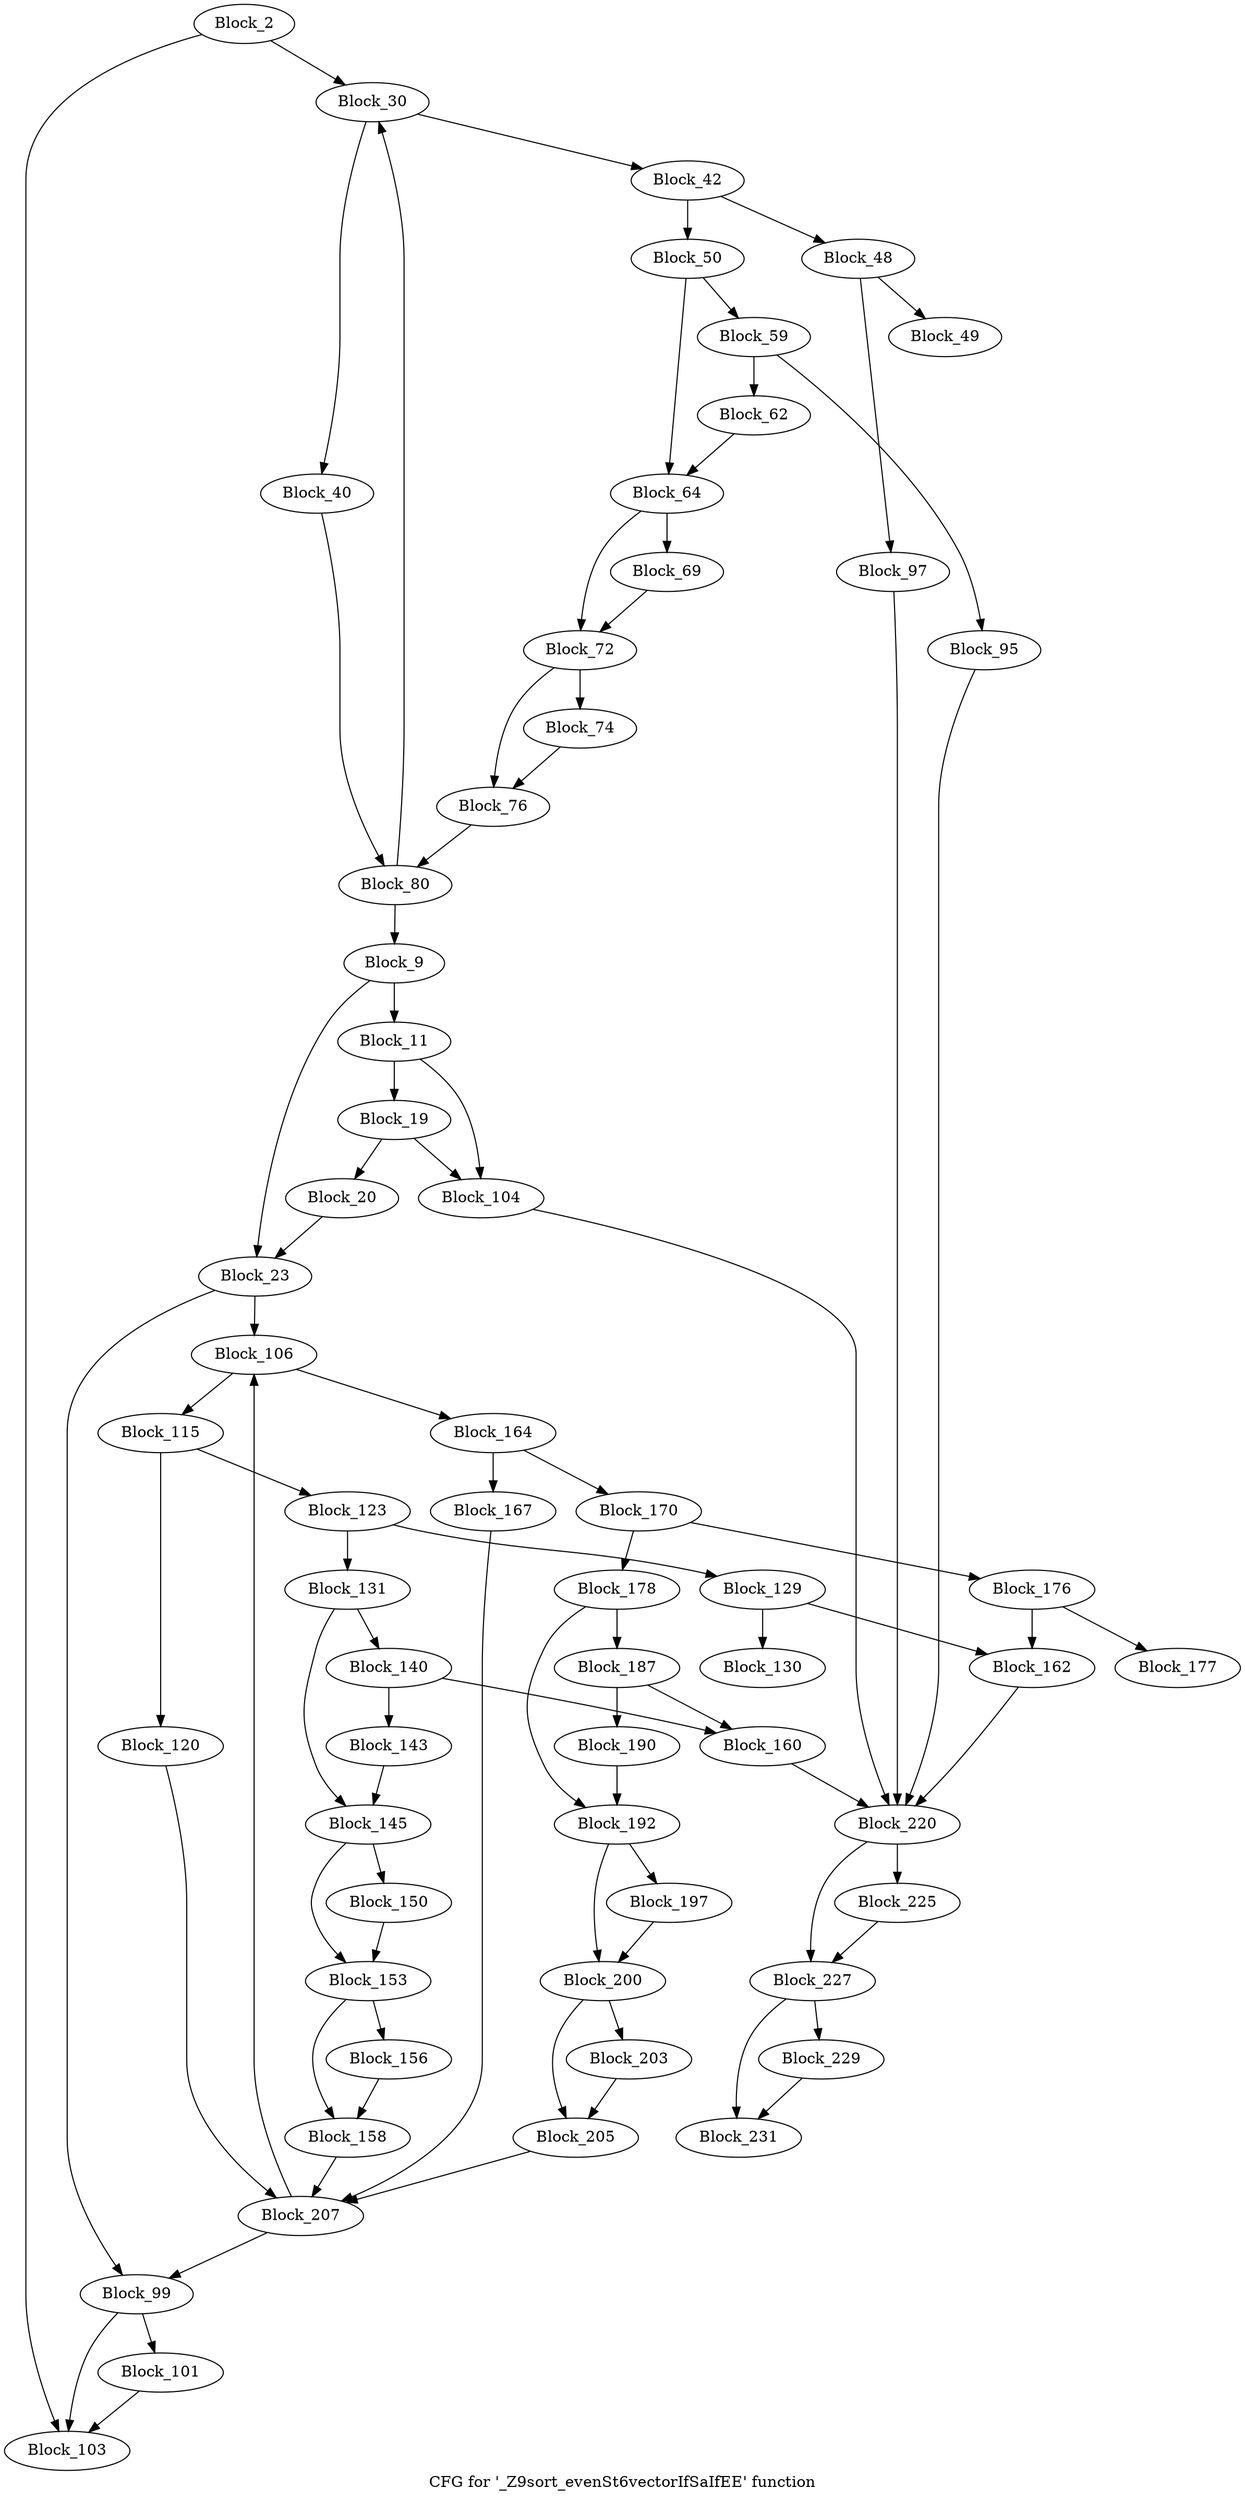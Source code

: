 digraph "CFG for '_Z9sort_evenSt6vectorIfSaIfEE' function" {
	label="CFG for '_Z9sort_evenSt6vectorIfSaIfEE' function";

	block_2 [label="Block_2"];
	block_2:s0 -> block_103;
	block_2:s1 -> block_30;
	block_9 [label="Block_9"];
	block_9:s0 -> block_23;
	block_9:s1 -> block_11;
	block_11 [label="Block_11"];
	block_11 -> block_19;
	block_11 -> block_104;
	block_19 [label="Block_19"];
	block_19 -> block_20;
	block_19 -> block_104;
	block_20 [label="Block_20"];
	block_20 -> block_23;
	block_23 [label="Block_23"];
	block_23:s0 -> block_99;
	block_23:s1 -> block_106;
	block_30 [label="Block_30"];
	block_30:s0 -> block_42;
	block_30:s1 -> block_40;
	block_40 [label="Block_40"];
	block_40 -> block_80;
	block_42 [label="Block_42"];
	block_42:s0 -> block_48;
	block_42:s1 -> block_50;
	block_48 [label="Block_48"];
	block_48 -> block_49;
	block_48 -> block_97;
	block_49 [label="Block_49"];
	block_50 [label="Block_50"];
	block_50:s0 -> block_64;
	block_50:s1 -> block_59;
	block_59 [label="Block_59"];
	block_59 -> block_62;
	block_59 -> block_95;
	block_62 [label="Block_62"];
	block_62 -> block_64;
	block_64 [label="Block_64"];
	block_64:s0 -> block_69;
	block_64:s1 -> block_72;
	block_69 [label="Block_69"];
	block_69 -> block_72;
	block_72 [label="Block_72"];
	block_72:s0 -> block_76;
	block_72:s1 -> block_74;
	block_74 [label="Block_74"];
	block_74 -> block_76;
	block_76 [label="Block_76"];
	block_76 -> block_80;
	block_80 [label="Block_80"];
	block_80:s0 -> block_30;
	block_80:s1 -> block_9;
	block_95 [label="Block_95"];
	block_95 -> block_220;
	block_97 [label="Block_97"];
	block_97 -> block_220;
	block_99 [label="Block_99"];
	block_99:s0 -> block_103;
	block_99:s1 -> block_101;
	block_101 [label="Block_101"];
	block_101 -> block_103;
	block_103 [label="Block_103"];
	block_104 [label="Block_104"];
	block_104 -> block_220;
	block_106 [label="Block_106"];
	block_106:s0 -> block_115;
	block_106:s1 -> block_164;
	block_115 [label="Block_115"];
	block_115:s0 -> block_123;
	block_115:s1 -> block_120;
	block_120 [label="Block_120"];
	block_120 -> block_207;
	block_123 [label="Block_123"];
	block_123:s0 -> block_129;
	block_123:s1 -> block_131;
	block_129 [label="Block_129"];
	block_129 -> block_130;
	block_129 -> block_162;
	block_130 [label="Block_130"];
	block_131 [label="Block_131"];
	block_131:s0 -> block_145;
	block_131:s1 -> block_140;
	block_140 [label="Block_140"];
	block_140 -> block_143;
	block_140 -> block_160;
	block_143 [label="Block_143"];
	block_143 -> block_145;
	block_145 [label="Block_145"];
	block_145:s0 -> block_150;
	block_145:s1 -> block_153;
	block_150 [label="Block_150"];
	block_150 -> block_153;
	block_153 [label="Block_153"];
	block_153:s0 -> block_158;
	block_153:s1 -> block_156;
	block_156 [label="Block_156"];
	block_156 -> block_158;
	block_158 [label="Block_158"];
	block_158 -> block_207;
	block_160 [label="Block_160"];
	block_160 -> block_220;
	block_162 [label="Block_162"];
	block_162 -> block_220;
	block_164 [label="Block_164"];
	block_164:s0 -> block_170;
	block_164:s1 -> block_167;
	block_167 [label="Block_167"];
	block_167 -> block_207;
	block_170 [label="Block_170"];
	block_170:s0 -> block_176;
	block_170:s1 -> block_178;
	block_176 [label="Block_176"];
	block_176 -> block_177;
	block_176 -> block_162;
	block_177 [label="Block_177"];
	block_178 [label="Block_178"];
	block_178:s0 -> block_192;
	block_178:s1 -> block_187;
	block_187 [label="Block_187"];
	block_187 -> block_190;
	block_187 -> block_160;
	block_190 [label="Block_190"];
	block_190 -> block_192;
	block_192 [label="Block_192"];
	block_192:s0 -> block_197;
	block_192:s1 -> block_200;
	block_197 [label="Block_197"];
	block_197 -> block_200;
	block_200 [label="Block_200"];
	block_200:s0 -> block_205;
	block_200:s1 -> block_203;
	block_203 [label="Block_203"];
	block_203 -> block_205;
	block_205 [label="Block_205"];
	block_205 -> block_207;
	block_207 [label="Block_207"];
	block_207:s0 -> block_106;
	block_207:s1 -> block_99;
	block_220 [label="Block_220"];
	block_220:s0 -> block_227;
	block_220:s1 -> block_225;
	block_225 [label="Block_225"];
	block_225 -> block_227;
	block_227 [label="Block_227"];
	block_227:s0 -> block_231;
	block_227:s1 -> block_229;
	block_229 [label="Block_229"];
	block_229 -> block_231;
	block_231 [label="Block_231"];
}
